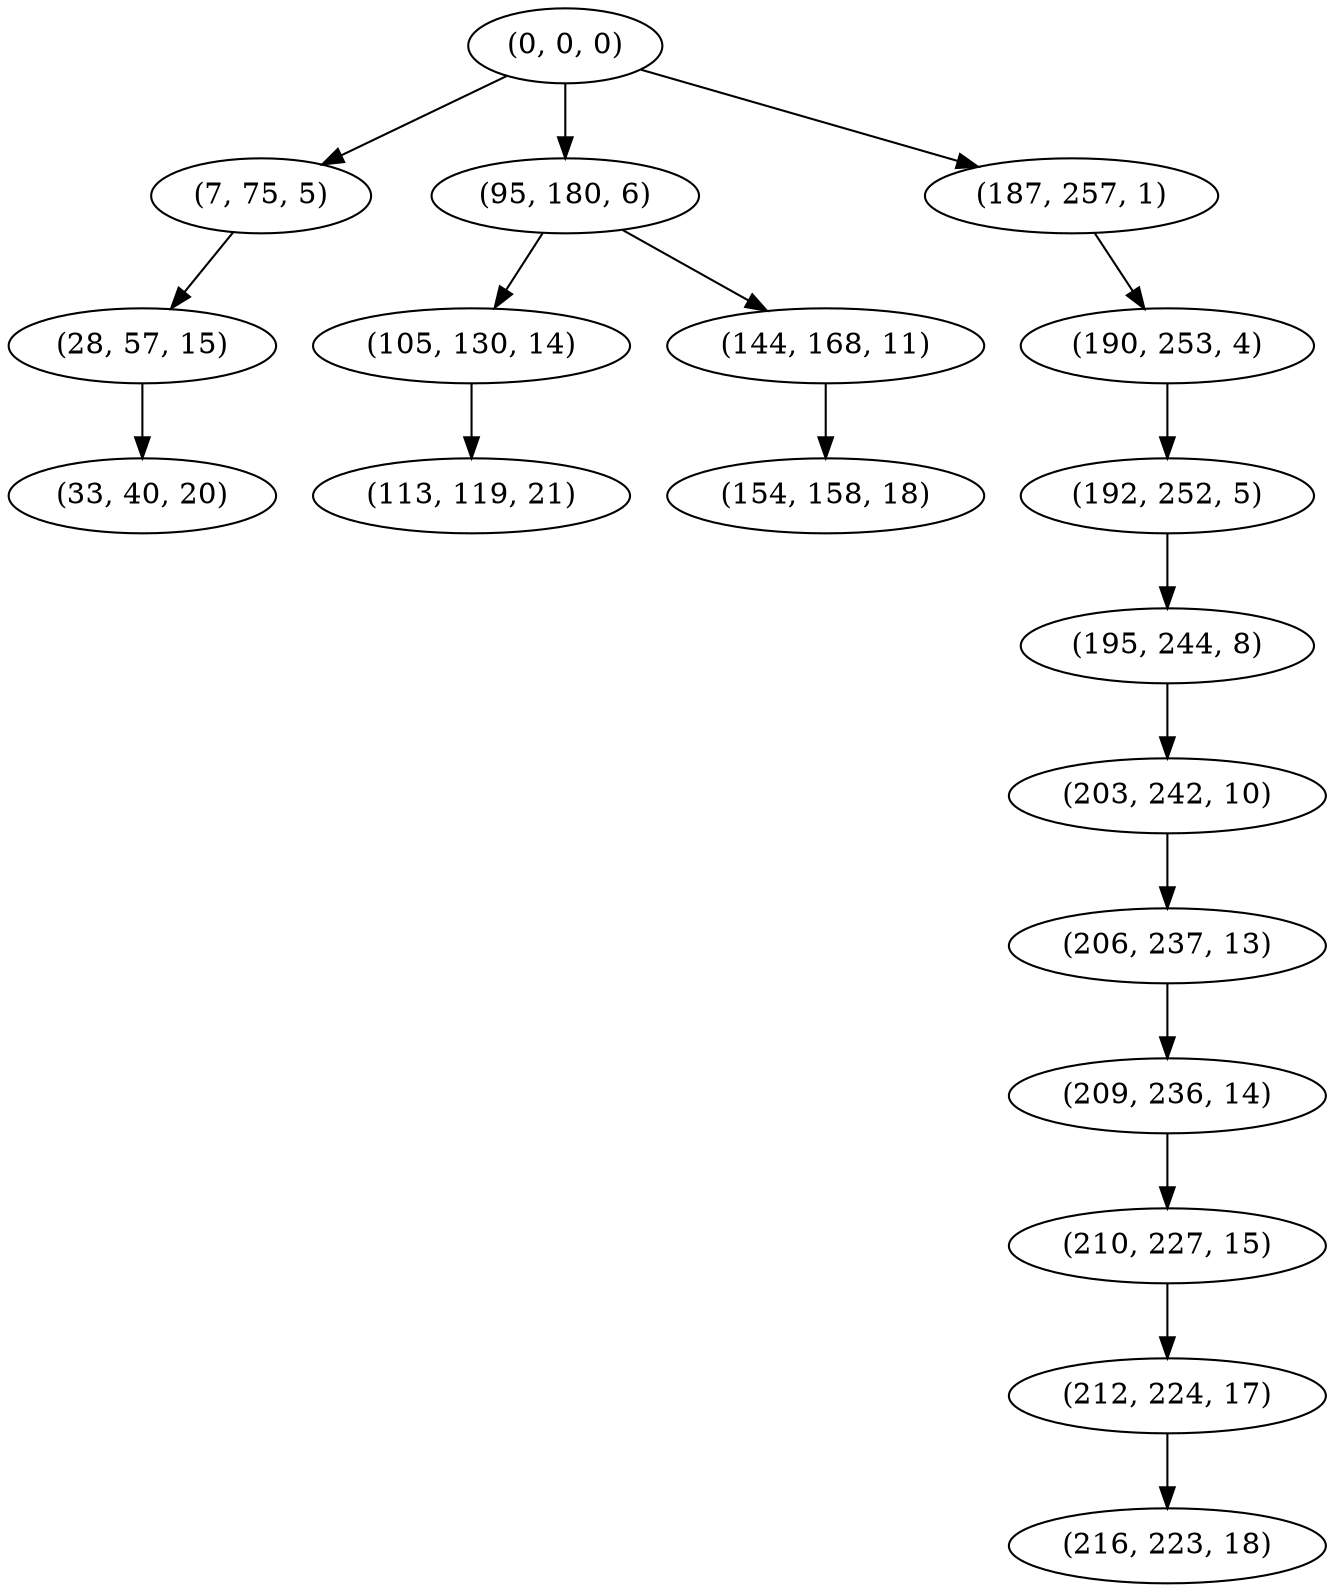 digraph tree {
    "(0, 0, 0)";
    "(7, 75, 5)";
    "(28, 57, 15)";
    "(33, 40, 20)";
    "(95, 180, 6)";
    "(105, 130, 14)";
    "(113, 119, 21)";
    "(144, 168, 11)";
    "(154, 158, 18)";
    "(187, 257, 1)";
    "(190, 253, 4)";
    "(192, 252, 5)";
    "(195, 244, 8)";
    "(203, 242, 10)";
    "(206, 237, 13)";
    "(209, 236, 14)";
    "(210, 227, 15)";
    "(212, 224, 17)";
    "(216, 223, 18)";
    "(0, 0, 0)" -> "(7, 75, 5)";
    "(0, 0, 0)" -> "(95, 180, 6)";
    "(0, 0, 0)" -> "(187, 257, 1)";
    "(7, 75, 5)" -> "(28, 57, 15)";
    "(28, 57, 15)" -> "(33, 40, 20)";
    "(95, 180, 6)" -> "(105, 130, 14)";
    "(95, 180, 6)" -> "(144, 168, 11)";
    "(105, 130, 14)" -> "(113, 119, 21)";
    "(144, 168, 11)" -> "(154, 158, 18)";
    "(187, 257, 1)" -> "(190, 253, 4)";
    "(190, 253, 4)" -> "(192, 252, 5)";
    "(192, 252, 5)" -> "(195, 244, 8)";
    "(195, 244, 8)" -> "(203, 242, 10)";
    "(203, 242, 10)" -> "(206, 237, 13)";
    "(206, 237, 13)" -> "(209, 236, 14)";
    "(209, 236, 14)" -> "(210, 227, 15)";
    "(210, 227, 15)" -> "(212, 224, 17)";
    "(212, 224, 17)" -> "(216, 223, 18)";
}
